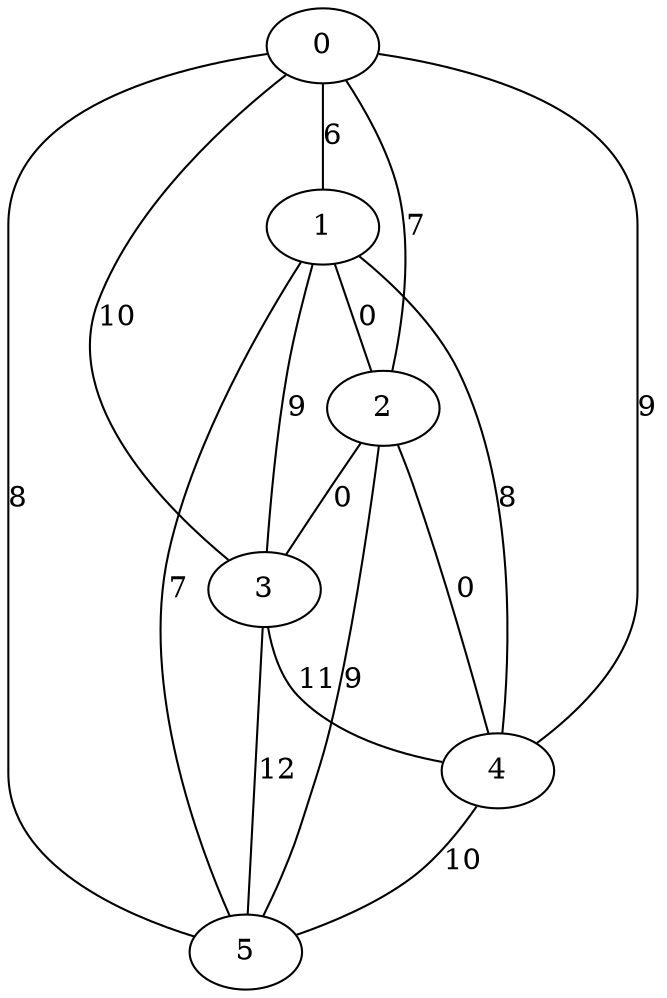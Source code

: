 graph {
    0 -- 3 [label=10]
    0 -- 4 [label=9]
    0 -- 5 [label=8]
    0 -- 1 [label=6]
    0 -- 2 [label=7]
    1 -- 3 [label=9]
    1 -- 4 [label=8]
    1 -- 5 [label=7]
    1 -- 2 [label=0]
    2 -- 5 [label=9]
    2 -- 4 [label=0]
    2 -- 3 [label=0]
    3 -- 4 [label=11]
    3 -- 5 [label=12]
    4 -- 5 [label=10]
}
